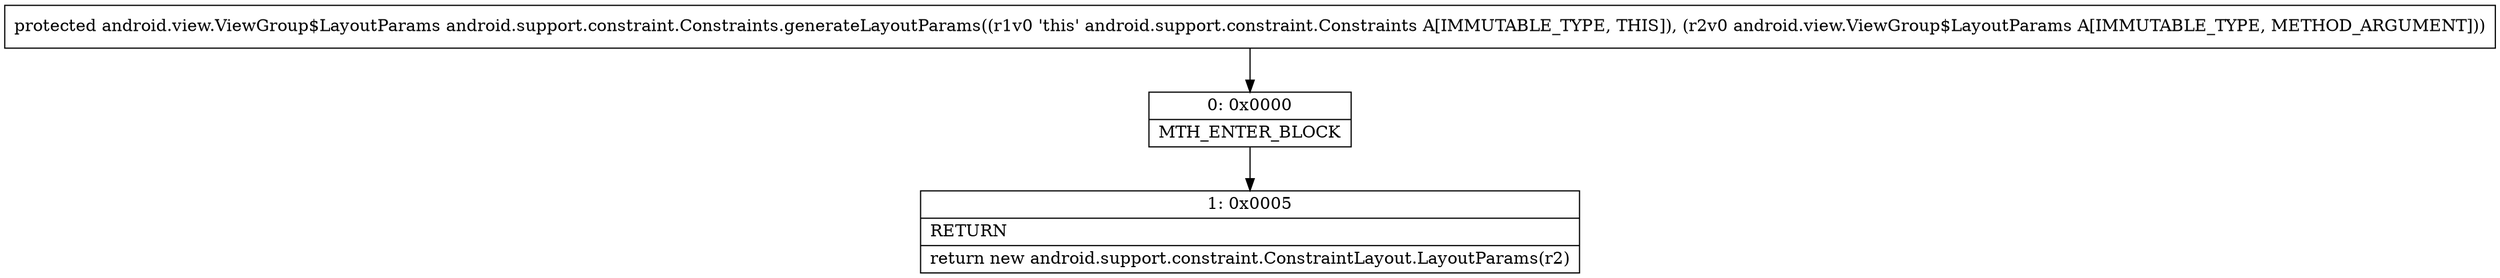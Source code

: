 digraph "CFG forandroid.support.constraint.Constraints.generateLayoutParams(Landroid\/view\/ViewGroup$LayoutParams;)Landroid\/view\/ViewGroup$LayoutParams;" {
Node_0 [shape=record,label="{0\:\ 0x0000|MTH_ENTER_BLOCK\l}"];
Node_1 [shape=record,label="{1\:\ 0x0005|RETURN\l|return new android.support.constraint.ConstraintLayout.LayoutParams(r2)\l}"];
MethodNode[shape=record,label="{protected android.view.ViewGroup$LayoutParams android.support.constraint.Constraints.generateLayoutParams((r1v0 'this' android.support.constraint.Constraints A[IMMUTABLE_TYPE, THIS]), (r2v0 android.view.ViewGroup$LayoutParams A[IMMUTABLE_TYPE, METHOD_ARGUMENT])) }"];
MethodNode -> Node_0;
Node_0 -> Node_1;
}

